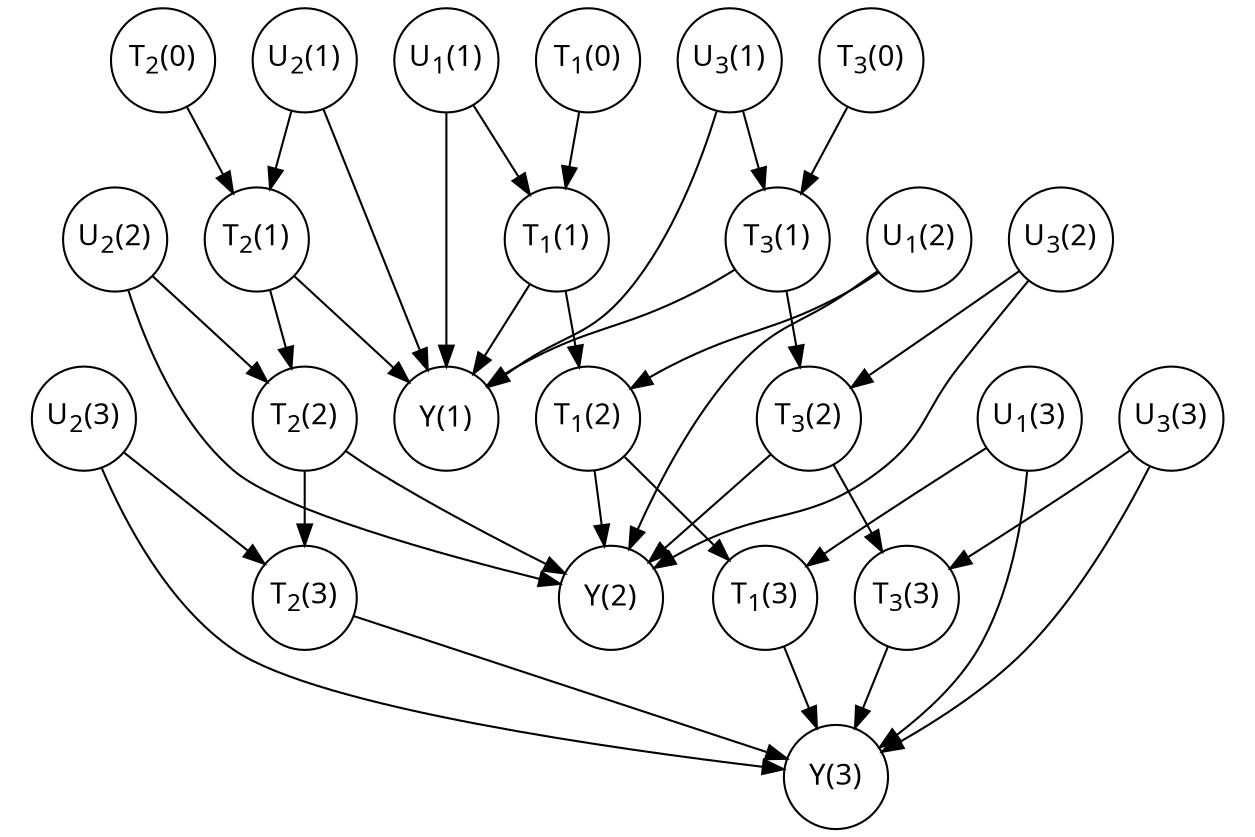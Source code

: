digraph subscript {
    graph [pad="0.212,0.055" bgcolor=white]
    splines=true
    splines=spline
    node [fontname = "Trubechet MS Regular" fontsize=14 fixedsize=true width=.7];

    t0_0 [pos="-1.5,7.!" shape=circle label=<T<SUB>1</SUB>(0)>]
    t1_0 [pos="-1.5,5.!" shape=circle label=<T<SUB>2</SUB>(0)>]
    t2_0 [pos="-1.5,3.!" shape=circle label=<T<SUB>3</SUB>(0)>]

    p0_1 [pos="0.0,8.0!" shape=circle label=<U<SUB>1</SUB>(1)>]
    t0_1 [pos="0.0,7.0!" shape=circle label=<T<SUB>1</SUB>(1)>]
    p1_1 [pos="0.0,6.0!" shape=circle label=<U<SUB>2</SUB>(1)>]
    t1_1 [pos="0.0,5.0!" shape=circle label=<T<SUB>2</SUB>(1)>]
    p2_1 [pos="0.0,4.0!" shape=circle label=<U<SUB>3</SUB>(1)>]
    t2_1 [pos="0.0,3.0!" shape=circle label=<T<SUB>3</SUB>(1)>]


    p0_2 [pos="1.5,8.0!" shape=circle label=<U<SUB>1</SUB>(2)>]
    t0_2 [pos="1.5,7.0!" shape=circle label=<T<SUB>1</SUB>(2)>]
    p1_2 [pos="1.5,6.0!" shape=circle label=<U<SUB>2</SUB>(2)>]
    t1_2 [pos="1.5,5.0!" shape=circle label=<T<SUB>2</SUB>(2)>]
    p2_2 [pos="1.5,4.0!" shape=circle label=<U<SUB>3</SUB>(2)>]
    t2_2 [pos="1.5,3.0!" shape=circle label=<T<SUB>3</SUB>(2)>]


    p0_3 [pos="3.0,8.0!" shape=circle label=<U<SUB>1</SUB>(3)>]
    t0_3 [pos="3.0,7.0!" shape=circle label=<T<SUB>1</SUB>(3)>]
    p1_3 [pos="3.0,6.0!" shape=circle label=<U<SUB>2</SUB>(3)>]
    t1_3 [pos="3.0,5.0!" shape=circle label=<T<SUB>2</SUB>(3)>]
    p2_3 [pos="3.0,4.0!" shape=circle label=<U<SUB>3</SUB>(3)>]
    t2_3 [pos="3.0,3.0!" shape=circle label=<T<SUB>3</SUB>(3)>]


    i_1 [pos="1.0,1.75!" shape=circle label=<Y(1)>]
    i_2 [pos="2.5,1.75!" shape=circle label=<Y(2)>]
    i_3 [pos="4.0,1.75!" shape=circle label=<Y(3)>]

    t0_0 -> t0_1
    t1_0 -> t1_1
    t2_0 -> t2_1

    p0_1 -> t0_1
    p1_1 -> t1_1
    p2_1 -> t2_1

    t0_1 -> t0_2
    t1_1 -> t1_2
    t2_1 -> t2_2

    p0_2 -> t0_2
    p1_2 -> t1_2
    p2_2 -> t2_2

    t0_2 -> t0_3
    t1_2 -> t1_3
    t2_2 -> t2_3

    p0_3 -> t0_3
    p1_3 -> t1_3
    p2_3 -> t2_3

    p0_1 -> i_1
    p1_1 -> i_1
    p2_1 -> i_1
    t0_1 -> i_1
    t1_1 -> i_1
    t2_1 -> i_1

    p0_2 -> i_2
    p1_2 -> i_2
    p2_2 -> i_2
    t0_2 -> i_2
    t1_2 -> i_2
    t2_2 -> i_2

    p0_3 -> i_3
    p1_3 -> i_3
    p2_3 -> i_3
    t0_3 -> i_3
    t1_3 -> i_3
    t2_3 -> i_3
      }
